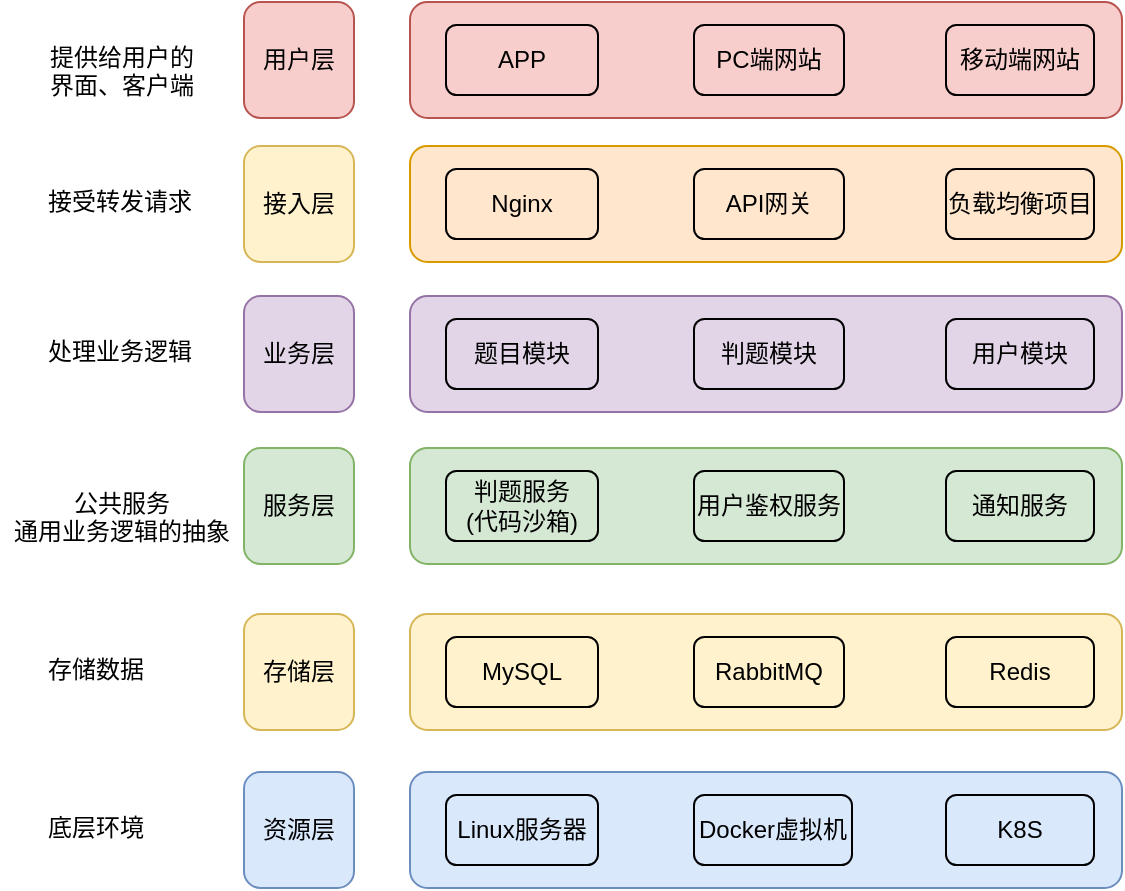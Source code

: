 <mxfile version="24.0.7" type="github">
  <diagram name="第 1 页" id="qm7pSh8I2bCqkK6lI7HS">
    <mxGraphModel dx="1245" dy="474" grid="0" gridSize="10" guides="1" tooltips="1" connect="1" arrows="1" fold="1" page="1" pageScale="1" pageWidth="827" pageHeight="1169" background="none" math="0" shadow="0">
      <root>
        <mxCell id="0" />
        <mxCell id="1" parent="0" />
        <mxCell id="A6fhzm-bdx9kZAJXBw83-1" value="用户层" style="rounded=1;whiteSpace=wrap;html=1;fillColor=#f8cecc;strokeColor=#b85450;" vertex="1" parent="1">
          <mxGeometry x="219" y="134" width="55" height="58" as="geometry" />
        </mxCell>
        <mxCell id="A6fhzm-bdx9kZAJXBw83-2" value="" style="rounded=1;whiteSpace=wrap;html=1;fillColor=#f8cecc;strokeColor=#b85450;" vertex="1" parent="1">
          <mxGeometry x="302" y="134" width="356" height="58" as="geometry" />
        </mxCell>
        <mxCell id="A6fhzm-bdx9kZAJXBw83-3" value="APP" style="rounded=1;whiteSpace=wrap;html=1;fillColor=none;" vertex="1" parent="1">
          <mxGeometry x="320" y="145.5" width="76" height="35" as="geometry" />
        </mxCell>
        <mxCell id="A6fhzm-bdx9kZAJXBw83-4" value="PC端网站" style="rounded=1;whiteSpace=wrap;html=1;fillColor=none;" vertex="1" parent="1">
          <mxGeometry x="444" y="145.5" width="75" height="35" as="geometry" />
        </mxCell>
        <mxCell id="A6fhzm-bdx9kZAJXBw83-5" value="移动端网站" style="rounded=1;whiteSpace=wrap;html=1;fillColor=none;" vertex="1" parent="1">
          <mxGeometry x="570" y="145.5" width="74" height="35" as="geometry" />
        </mxCell>
        <mxCell id="A6fhzm-bdx9kZAJXBw83-6" value="提供给用户的&#xa;界面、客户端&#xa;" style="text;whiteSpace=wrap;" vertex="1" parent="1">
          <mxGeometry x="119.998" y="147.997" width="100" height="36" as="geometry" />
        </mxCell>
        <mxCell id="A6fhzm-bdx9kZAJXBw83-7" value="接入层" style="rounded=1;whiteSpace=wrap;html=1;fillColor=#fff2cc;strokeColor=#d6b656;" vertex="1" parent="1">
          <mxGeometry x="219" y="206" width="55" height="58" as="geometry" />
        </mxCell>
        <mxCell id="A6fhzm-bdx9kZAJXBw83-8" value="" style="rounded=1;whiteSpace=wrap;html=1;fillColor=#ffe6cc;strokeColor=#d79b00;" vertex="1" parent="1">
          <mxGeometry x="302" y="206" width="356" height="58" as="geometry" />
        </mxCell>
        <mxCell id="A6fhzm-bdx9kZAJXBw83-9" value="Nginx" style="rounded=1;whiteSpace=wrap;html=1;fillColor=none;" vertex="1" parent="1">
          <mxGeometry x="320" y="217.5" width="76" height="35" as="geometry" />
        </mxCell>
        <mxCell id="A6fhzm-bdx9kZAJXBw83-10" value="API网关" style="rounded=1;whiteSpace=wrap;html=1;fillColor=none;" vertex="1" parent="1">
          <mxGeometry x="444" y="217.5" width="75" height="35" as="geometry" />
        </mxCell>
        <mxCell id="A6fhzm-bdx9kZAJXBw83-11" value="负载均衡项目" style="rounded=1;whiteSpace=wrap;html=1;fillColor=none;" vertex="1" parent="1">
          <mxGeometry x="570" y="217.5" width="74" height="35" as="geometry" />
        </mxCell>
        <mxCell id="A6fhzm-bdx9kZAJXBw83-12" value="接受转发请求" style="text;whiteSpace=wrap;" vertex="1" parent="1">
          <mxGeometry x="118.998" y="219.997" width="100" height="36" as="geometry" />
        </mxCell>
        <mxCell id="A6fhzm-bdx9kZAJXBw83-13" value="业务层" style="rounded=1;whiteSpace=wrap;html=1;fillColor=#e1d5e7;strokeColor=#9673a6;" vertex="1" parent="1">
          <mxGeometry x="219" y="281" width="55" height="58" as="geometry" />
        </mxCell>
        <mxCell id="A6fhzm-bdx9kZAJXBw83-14" value="" style="rounded=1;whiteSpace=wrap;html=1;fillColor=#e1d5e7;strokeColor=#9673a6;" vertex="1" parent="1">
          <mxGeometry x="302" y="281" width="356" height="58" as="geometry" />
        </mxCell>
        <mxCell id="A6fhzm-bdx9kZAJXBw83-15" value="题目模块" style="rounded=1;whiteSpace=wrap;html=1;fillColor=none;" vertex="1" parent="1">
          <mxGeometry x="320" y="292.5" width="76" height="35" as="geometry" />
        </mxCell>
        <mxCell id="A6fhzm-bdx9kZAJXBw83-16" value="判题模块" style="rounded=1;whiteSpace=wrap;html=1;fillColor=none;" vertex="1" parent="1">
          <mxGeometry x="444" y="292.5" width="75" height="35" as="geometry" />
        </mxCell>
        <mxCell id="A6fhzm-bdx9kZAJXBw83-17" value="用户模块" style="rounded=1;whiteSpace=wrap;html=1;fillColor=none;" vertex="1" parent="1">
          <mxGeometry x="570" y="292.5" width="74" height="35" as="geometry" />
        </mxCell>
        <mxCell id="A6fhzm-bdx9kZAJXBw83-18" value="处理业务逻辑" style="text;whiteSpace=wrap;" vertex="1" parent="1">
          <mxGeometry x="118.998" y="294.997" width="100" height="36" as="geometry" />
        </mxCell>
        <mxCell id="A6fhzm-bdx9kZAJXBw83-19" value="服务层" style="rounded=1;whiteSpace=wrap;html=1;fillColor=#d5e8d4;strokeColor=#82b366;" vertex="1" parent="1">
          <mxGeometry x="219" y="357" width="55" height="58" as="geometry" />
        </mxCell>
        <mxCell id="A6fhzm-bdx9kZAJXBw83-20" value="" style="rounded=1;whiteSpace=wrap;html=1;fillColor=#d5e8d4;strokeColor=#82b366;" vertex="1" parent="1">
          <mxGeometry x="302" y="357" width="356" height="58" as="geometry" />
        </mxCell>
        <mxCell id="A6fhzm-bdx9kZAJXBw83-21" value="判题服务&lt;div&gt;(代码沙箱)&lt;br&gt;&lt;/div&gt;" style="rounded=1;whiteSpace=wrap;html=1;fillColor=none;" vertex="1" parent="1">
          <mxGeometry x="320" y="368.5" width="76" height="35" as="geometry" />
        </mxCell>
        <mxCell id="A6fhzm-bdx9kZAJXBw83-22" value="用户鉴权服务" style="rounded=1;whiteSpace=wrap;html=1;fillColor=none;" vertex="1" parent="1">
          <mxGeometry x="444" y="368.5" width="75" height="35" as="geometry" />
        </mxCell>
        <mxCell id="A6fhzm-bdx9kZAJXBw83-23" value="通知服务" style="rounded=1;whiteSpace=wrap;html=1;fillColor=none;" vertex="1" parent="1">
          <mxGeometry x="570" y="368.5" width="74" height="35" as="geometry" />
        </mxCell>
        <mxCell id="A6fhzm-bdx9kZAJXBw83-24" value="公共服务&#xa;通用业务逻辑的抽象&#xa;" style="text;whiteSpace=wrap;align=center;" vertex="1" parent="1">
          <mxGeometry x="97" y="371" width="122" height="36" as="geometry" />
        </mxCell>
        <mxCell id="A6fhzm-bdx9kZAJXBw83-25" value="存储层" style="rounded=1;whiteSpace=wrap;html=1;fillColor=#fff2cc;strokeColor=#d6b656;" vertex="1" parent="1">
          <mxGeometry x="219" y="440" width="55" height="58" as="geometry" />
        </mxCell>
        <mxCell id="A6fhzm-bdx9kZAJXBw83-26" value="" style="rounded=1;whiteSpace=wrap;html=1;fillColor=#fff2cc;strokeColor=#d6b656;" vertex="1" parent="1">
          <mxGeometry x="302" y="440" width="356" height="58" as="geometry" />
        </mxCell>
        <mxCell id="A6fhzm-bdx9kZAJXBw83-27" value="MySQL" style="rounded=1;whiteSpace=wrap;html=1;fillColor=none;" vertex="1" parent="1">
          <mxGeometry x="320" y="451.5" width="76" height="35" as="geometry" />
        </mxCell>
        <mxCell id="A6fhzm-bdx9kZAJXBw83-28" value="RabbitMQ" style="rounded=1;whiteSpace=wrap;html=1;fillColor=none;" vertex="1" parent="1">
          <mxGeometry x="444" y="451.5" width="75" height="35" as="geometry" />
        </mxCell>
        <mxCell id="A6fhzm-bdx9kZAJXBw83-29" value="Redis" style="rounded=1;whiteSpace=wrap;html=1;fillColor=none;" vertex="1" parent="1">
          <mxGeometry x="570" y="451.5" width="74" height="35" as="geometry" />
        </mxCell>
        <mxCell id="A6fhzm-bdx9kZAJXBw83-30" value="存储数据" style="text;whiteSpace=wrap;" vertex="1" parent="1">
          <mxGeometry x="118.998" y="453.997" width="100" height="36" as="geometry" />
        </mxCell>
        <mxCell id="A6fhzm-bdx9kZAJXBw83-31" value="资源层" style="rounded=1;whiteSpace=wrap;html=1;fillColor=#dae8fc;strokeColor=#6c8ebf;" vertex="1" parent="1">
          <mxGeometry x="219" y="519" width="55" height="58" as="geometry" />
        </mxCell>
        <mxCell id="A6fhzm-bdx9kZAJXBw83-32" value="" style="rounded=1;whiteSpace=wrap;html=1;fillColor=#dae8fc;strokeColor=#6c8ebf;" vertex="1" parent="1">
          <mxGeometry x="302" y="519" width="356" height="58" as="geometry" />
        </mxCell>
        <mxCell id="A6fhzm-bdx9kZAJXBw83-33" value="Linux服务器" style="rounded=1;whiteSpace=wrap;html=1;fillColor=none;" vertex="1" parent="1">
          <mxGeometry x="320" y="530.5" width="76" height="35" as="geometry" />
        </mxCell>
        <mxCell id="A6fhzm-bdx9kZAJXBw83-34" value="Docker虚拟机" style="rounded=1;whiteSpace=wrap;html=1;fillColor=none;" vertex="1" parent="1">
          <mxGeometry x="444" y="530.5" width="79" height="35" as="geometry" />
        </mxCell>
        <mxCell id="A6fhzm-bdx9kZAJXBw83-35" value="K8S" style="rounded=1;whiteSpace=wrap;html=1;fillColor=none;" vertex="1" parent="1">
          <mxGeometry x="570" y="530.5" width="74" height="35" as="geometry" />
        </mxCell>
        <mxCell id="A6fhzm-bdx9kZAJXBw83-36" value="底层环境" style="text;whiteSpace=wrap;" vertex="1" parent="1">
          <mxGeometry x="118.998" y="532.997" width="100" height="36" as="geometry" />
        </mxCell>
      </root>
    </mxGraphModel>
  </diagram>
</mxfile>
